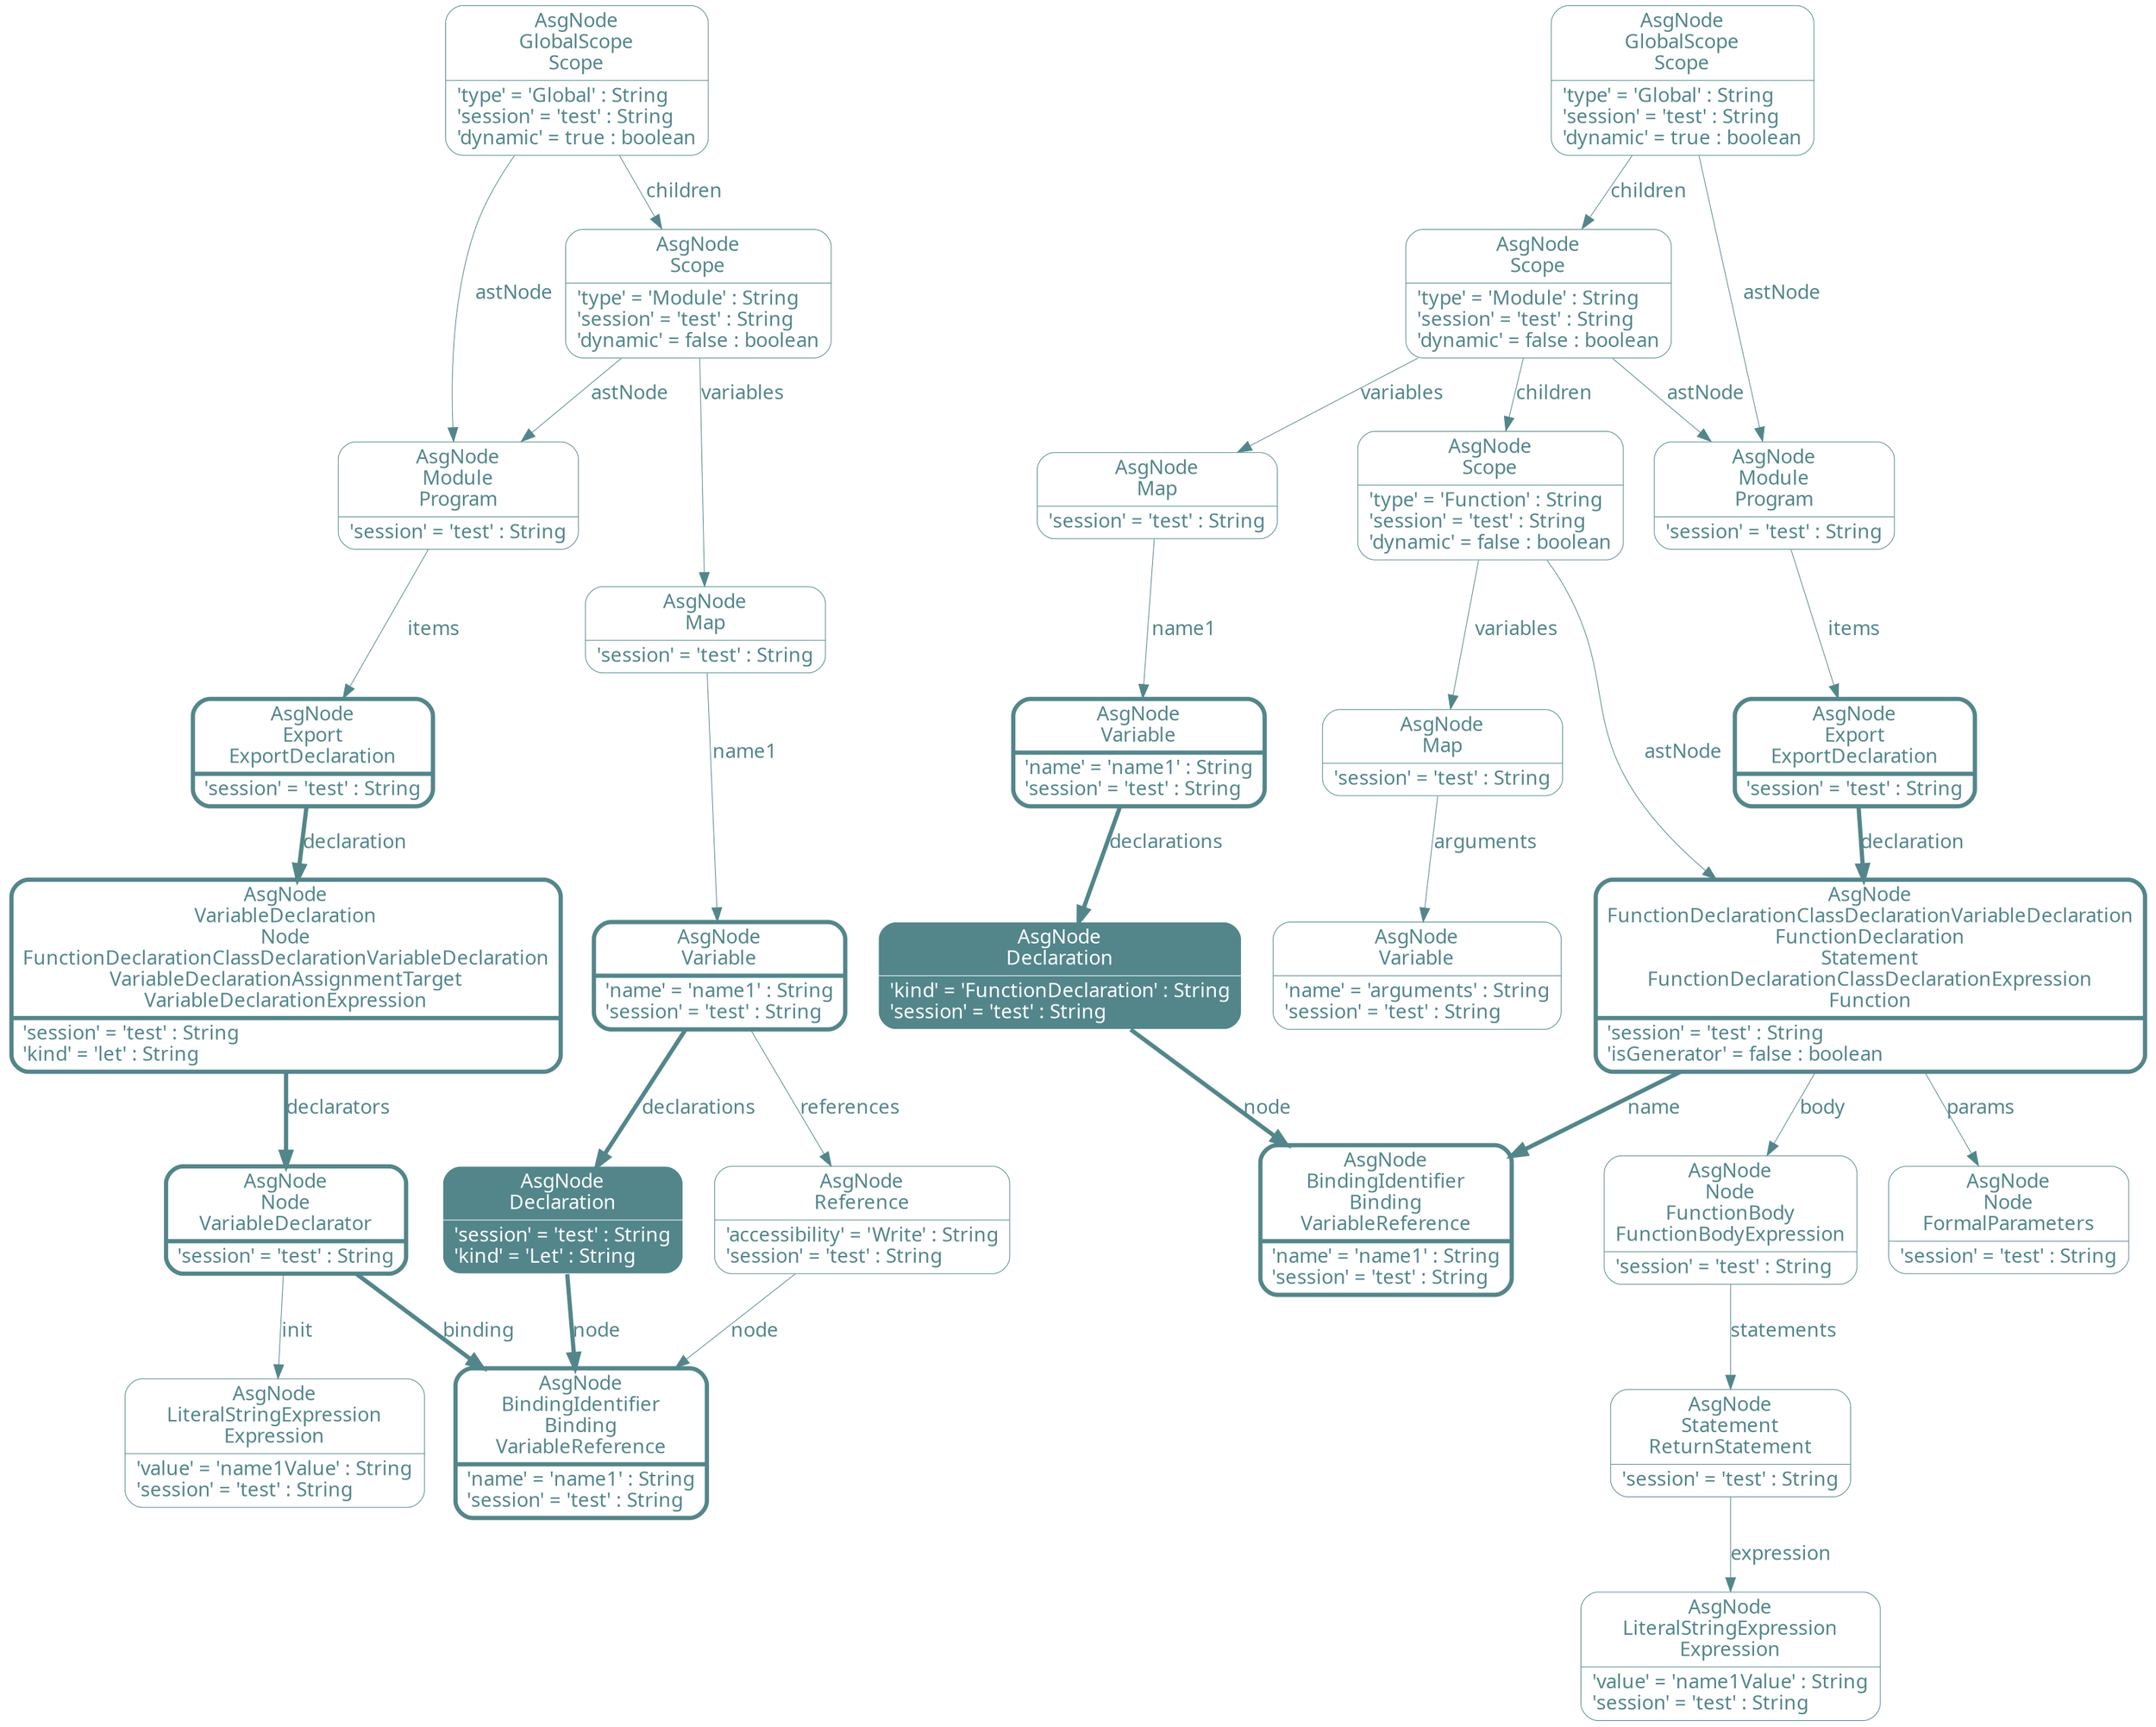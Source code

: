 digraph Neo {
  ratio = 0.8
  node [
    fontsize = "14"
    shape = "Mrecord"
    fontname = "Noto Sans"
    color = "cadetblue4"
    fontcolor = "cadetblue4"
    penwidth = 0.5
  ]
  edge [
    fontname = "Noto Sans"
    fontsize = "14"
    color = "cadetblue4"
    fontcolor = "cadetblue4"
    penwidth = 0.5
  ]
  N3 [
    label = "{AsgNode\nBindingIdentifier\nBinding\nVariableReference|'name' = 'name1' : String\l'session' = 'test' : String\l}"
    penwidth = 3
  ]
  N5 [
    label = "{AsgNode\nModule\nProgram|'session' = 'test' : String\l}"
  ]
  N5 -> N8 [
    label = "items\n"
  ]
  N6 [
    label = "{AsgNode\nMap|'session' = 'test' : String\l}"
  ]
  N6 -> N13 [
    label = "name1\n"
  ]
  N8 [
    label = "{AsgNode\nExport\nExportDeclaration|'session' = 'test' : String\l}"
    penwidth = 3
  ]
  N8 -> N37 [
    label = "declaration\n"
    penwidth = 3
  ]
  N11 [
    label = "{AsgNode\nGlobalScope\nScope|'type' = 'Global' : String\l'session' = 'test' : String\l'dynamic' = true : boolean\l}"
  ]
  N11 -> N32 [
    label = "children\n"
  ]
  N11 -> N5 [
    label = "astNode\n"
  ]
  N13 [
    label = "{AsgNode\nVariable|'name' = 'name1' : String\l'session' = 'test' : String\l}"
    penwidth = 3
  ]
  N13 -> N43 [
    label = "declarations\n"
    penwidth = 3
  ]
  N13 -> N42 [
    label = "references\n"
  ]
  N32 [
    label = "{AsgNode\nScope|'type' = 'Module' : String\l'session' = 'test' : String\l'dynamic' = false : boolean\l}"
  ]
  N32 -> N5 [
    label = "astNode\n"
  ]
  N32 -> N6 [
    label = "variables\n"
  ]
  N34 [
    label = "{AsgNode\nLiteralStringExpression\nExpression|'value' = 'name1Value' : String\l'session' = 'test' : String\l}"
  ]
  N37 [
    label = "{AsgNode\nVariableDeclaration\nNode\nFunctionDeclarationClassDeclarationVariableDeclaration\nVariableDeclarationAssignmentTarget\nVariableDeclarationExpression|'session' = 'test' : String\l'kind' = 'let' : String\l}"
    penwidth = 3
  ]
  N37 -> N39 [
    label = "declarators\n"
    penwidth = 3
  ]
  N39 [
    label = "{AsgNode\nNode\nVariableDeclarator|'session' = 'test' : String\l}"
    penwidth = 3
  ]
  N39 -> N34 [
    label = "init\n"
  ]
  N39 -> N3 [
    label = "binding\n"
    penwidth = 3
  ]
  N42 [
    label = "{AsgNode\nReference|'accessibility' = 'Write' : String\l'session' = 'test' : String\l}"
  ]
  N42 -> N3 [
    label = "node\n"
  ]
  N43 [
    label = "{AsgNode\nDeclaration|'session' = 'test' : String\l'kind' = 'Let' : String\l}"
    color = "white"
    fontcolor = "white"
    fillcolor = "cadetblue4"
    style = "filled"
  ]
  N43 -> N3 [
    label = "node\n"
    penwidth = 3
  ]
  N49 [
    label = "{AsgNode\nNode\nFormalParameters|'session' = 'test' : String\l}"
  ]
  N50 [
    label = "{AsgNode\nGlobalScope\nScope|'type' = 'Global' : String\l'session' = 'test' : String\l'dynamic' = true : boolean\l}"
  ]
  N50 -> N92 [
    label = "children\n"
  ]
  N50 -> N72 [
    label = "astNode\n"
  ]
  N54 [
    label = "{AsgNode\nBindingIdentifier\nBinding\nVariableReference|'name' = 'name1' : String\l'session' = 'test' : String\l}"
    penwidth = 3
  ]
  N58 [
    label = "{AsgNode\nMap|'session' = 'test' : String\l}"
  ]
  N58 -> N69 [
    label = "name1\n"
  ]
  N67 [
    label = "{AsgNode\nNode\nFunctionBody\nFunctionBodyExpression|'session' = 'test' : String\l}"
  ]
  N67 -> N91 [
    label = "statements\n"
  ]
  N68 [
    label = "{AsgNode\nDeclaration|'kind' = 'FunctionDeclaration' : String\l'session' = 'test' : String\l}"
    color = "white"
    fontcolor = "white"
    fillcolor = "cadetblue4"
    style = "filled"
  ]
  N68 -> N54 [
    label = "node\n"
    penwidth = 3
  ]
  N69 [
    label = "{AsgNode\nVariable|'name' = 'name1' : String\l'session' = 'test' : String\l}"
    penwidth = 3
  ]
  N69 -> N68 [
    label = "declarations\n"
    penwidth = 3
  ]
  N72 [
    label = "{AsgNode\nModule\nProgram|'session' = 'test' : String\l}"
  ]
  N72 -> N76 [
    label = "items\n"
  ]
  N75 [
    label = "{AsgNode\nMap|'session' = 'test' : String\l}"
  ]
  N75 -> N79 [
    label = "arguments\n"
  ]
  N76 [
    label = "{AsgNode\nExport\nExportDeclaration|'session' = 'test' : String\l}"
    penwidth = 3
  ]
  N76 -> N84 [
    label = "declaration\n"
    penwidth = 3
  ]
  N79 [
    label = "{AsgNode\nVariable|'name' = 'arguments' : String\l'session' = 'test' : String\l}"
  ]
  N84 [
    label = "{AsgNode\nFunctionDeclarationClassDeclarationVariableDeclaration\nFunctionDeclaration\nStatement\nFunctionDeclarationClassDeclarationExpression\nFunction|'session' = 'test' : String\l'isGenerator' = false : boolean\l}"
    penwidth = 3
  ]
  N84 -> N67 [
    label = "body\n"
  ]
  N84 -> N49 [
    label = "params\n"
  ]
  N84 -> N54 [
    label = "name\n"
    penwidth = 3
  ]
  N91 [
    label = "{AsgNode\nStatement\nReturnStatement|'session' = 'test' : String\l}"
  ]
  N91 -> N94 [
    label = "expression\n"
  ]
  N92 [
    label = "{AsgNode\nScope|'type' = 'Module' : String\l'session' = 'test' : String\l'dynamic' = false : boolean\l}"
  ]
  N92 -> N72 [
    label = "astNode\n"
  ]
  N92 -> N58 [
    label = "variables\n"
  ]
  N92 -> N98 [
    label = "children\n"
  ]
  N94 [
    label = "{AsgNode\nLiteralStringExpression\nExpression|'value' = 'name1Value' : String\l'session' = 'test' : String\l}"
  ]
  N98 [
    label = "{AsgNode\nScope|'type' = 'Function' : String\l'session' = 'test' : String\l'dynamic' = false : boolean\l}"
  ]
  N98 -> N84 [
    label = "astNode\n"
  ]
  N98 -> N75 [
    label = "variables\n"
  ]
}
